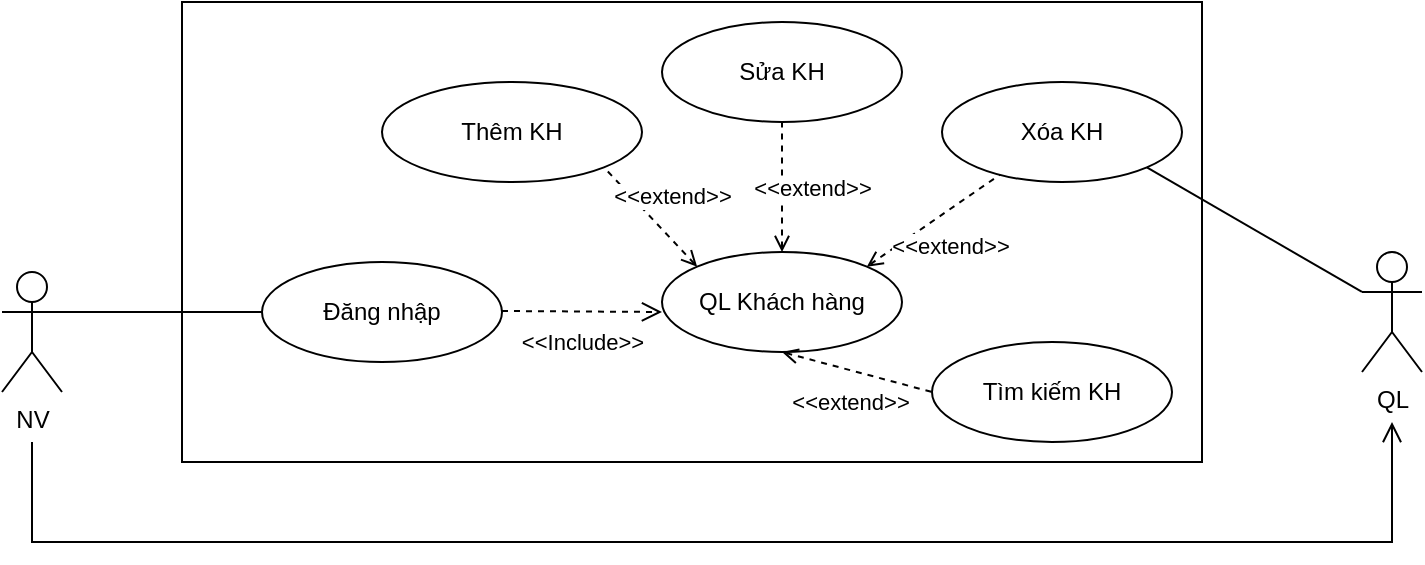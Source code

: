 <mxfile version="13.8.0" type="device"><diagram id="Os4iKd-UEi2Z-YIoAe4c" name="Page-1"><mxGraphModel dx="1249" dy="643" grid="1" gridSize="10" guides="1" tooltips="1" connect="1" arrows="1" fold="1" page="1" pageScale="1" pageWidth="1169" pageHeight="827" math="0" shadow="0"><root><mxCell id="0"/><mxCell id="1" parent="0"/><mxCell id="OMrQ4bXumZaicJK6j2va-7" value="" style="rounded=0;whiteSpace=wrap;html=1;" vertex="1" parent="1"><mxGeometry x="210" y="100" width="510" height="230" as="geometry"/></mxCell><mxCell id="OMrQ4bXumZaicJK6j2va-19" value="" style="edgeStyle=orthogonalEdgeStyle;rounded=0;orthogonalLoop=1;jettySize=auto;html=1;startArrow=none;startFill=0;endArrow=open;endFill=0;endSize=8;strokeWidth=1;" edge="1" parent="1"><mxGeometry relative="1" as="geometry"><mxPoint x="135" y="320" as="sourcePoint"/><mxPoint x="815" y="310" as="targetPoint"/><Array as="points"><mxPoint x="135" y="370"/><mxPoint x="815" y="370"/></Array></mxGeometry></mxCell><mxCell id="OMrQ4bXumZaicJK6j2va-1" value="NV" style="shape=umlActor;verticalLabelPosition=bottom;verticalAlign=top;html=1;outlineConnect=0;" vertex="1" parent="1"><mxGeometry x="120" y="235" width="30" height="60" as="geometry"/></mxCell><mxCell id="OMrQ4bXumZaicJK6j2va-2" value="Đăng nhập" style="ellipse;whiteSpace=wrap;html=1;" vertex="1" parent="1"><mxGeometry x="250" y="230" width="120" height="50" as="geometry"/></mxCell><mxCell id="OMrQ4bXumZaicJK6j2va-3" value="QL Khách hàng" style="ellipse;whiteSpace=wrap;html=1;" vertex="1" parent="1"><mxGeometry x="450" y="225" width="120" height="50" as="geometry"/></mxCell><mxCell id="OMrQ4bXumZaicJK6j2va-4" value="Xóa KH" style="ellipse;whiteSpace=wrap;html=1;" vertex="1" parent="1"><mxGeometry x="590" y="140" width="120" height="50" as="geometry"/></mxCell><mxCell id="OMrQ4bXumZaicJK6j2va-5" value="Sửa KH" style="ellipse;whiteSpace=wrap;html=1;" vertex="1" parent="1"><mxGeometry x="450" y="110" width="120" height="50" as="geometry"/></mxCell><mxCell id="OMrQ4bXumZaicJK6j2va-6" value="Thêm KH" style="ellipse;whiteSpace=wrap;html=1;" vertex="1" parent="1"><mxGeometry x="310" y="140" width="130" height="50" as="geometry"/></mxCell><mxCell id="OMrQ4bXumZaicJK6j2va-9" value="&amp;lt;&amp;lt;Include&amp;gt;&amp;gt;" style="endArrow=open;endSize=8;endFill=0;html=1;dashed=1;strokeWidth=1;startArrow=none;startFill=0;" edge="1" parent="1"><mxGeometry x="0.002" y="-15" width="160" relative="1" as="geometry"><mxPoint x="370" y="254.5" as="sourcePoint"/><mxPoint x="450" y="255" as="targetPoint"/><mxPoint as="offset"/></mxGeometry></mxCell><mxCell id="OMrQ4bXumZaicJK6j2va-10" value="&amp;lt;&amp;lt;extend&amp;gt;&amp;gt;" style="endArrow=none;endSize=16;endFill=0;html=1;dashed=1;strokeWidth=1;startArrow=open;startFill=0;exitX=0;exitY=0;exitDx=0;exitDy=0;entryX=1;entryY=1;entryDx=0;entryDy=0;" edge="1" parent="1" source="OMrQ4bXumZaicJK6j2va-3" target="OMrQ4bXumZaicJK6j2va-6"><mxGeometry x="0.002" y="-15" width="160" relative="1" as="geometry"><mxPoint x="380" y="210" as="sourcePoint"/><mxPoint x="480" y="210.5" as="targetPoint"/><mxPoint as="offset"/></mxGeometry></mxCell><mxCell id="OMrQ4bXumZaicJK6j2va-14" value="" style="endArrow=none;html=1;strokeWidth=1;exitX=1;exitY=0.333;exitDx=0;exitDy=0;exitPerimeter=0;entryX=0;entryY=0.5;entryDx=0;entryDy=0;" edge="1" parent="1" source="OMrQ4bXumZaicJK6j2va-1" target="OMrQ4bXumZaicJK6j2va-2"><mxGeometry width="50" height="50" relative="1" as="geometry"><mxPoint x="560" y="360" as="sourcePoint"/><mxPoint x="610" y="310" as="targetPoint"/></mxGeometry></mxCell><mxCell id="OMrQ4bXumZaicJK6j2va-18" value="QL" style="shape=umlActor;verticalLabelPosition=bottom;verticalAlign=top;html=1;outlineConnect=0;" vertex="1" parent="1"><mxGeometry x="800" y="225" width="30" height="60" as="geometry"/></mxCell><mxCell id="OMrQ4bXumZaicJK6j2va-20" value="Tìm kiếm KH" style="ellipse;whiteSpace=wrap;html=1;" vertex="1" parent="1"><mxGeometry x="585" y="270" width="120" height="50" as="geometry"/></mxCell><mxCell id="OMrQ4bXumZaicJK6j2va-21" value="&amp;lt;&amp;lt;extend&amp;gt;&amp;gt;" style="endArrow=none;endSize=16;endFill=0;html=1;dashed=1;strokeWidth=1;startArrow=open;startFill=0;exitX=0.5;exitY=0;exitDx=0;exitDy=0;entryX=0.5;entryY=1;entryDx=0;entryDy=0;" edge="1" parent="1" source="OMrQ4bXumZaicJK6j2va-3" target="OMrQ4bXumZaicJK6j2va-5"><mxGeometry x="0.002" y="-15" width="160" relative="1" as="geometry"><mxPoint x="477.574" y="242.322" as="sourcePoint"/><mxPoint x="430.962" y="192.678" as="targetPoint"/><mxPoint as="offset"/></mxGeometry></mxCell><mxCell id="OMrQ4bXumZaicJK6j2va-22" value="&amp;lt;&amp;lt;extend&amp;gt;&amp;gt;" style="endArrow=none;endSize=16;endFill=0;html=1;dashed=1;strokeWidth=1;startArrow=open;startFill=0;exitX=1;exitY=0;exitDx=0;exitDy=0;" edge="1" parent="1" source="OMrQ4bXumZaicJK6j2va-3" target="OMrQ4bXumZaicJK6j2va-4"><mxGeometry x="0.002" y="-15" width="160" relative="1" as="geometry"><mxPoint x="520" y="235" as="sourcePoint"/><mxPoint x="520" y="170" as="targetPoint"/><mxPoint as="offset"/></mxGeometry></mxCell><mxCell id="OMrQ4bXumZaicJK6j2va-23" value="&amp;lt;&amp;lt;extend&amp;gt;&amp;gt;" style="endArrow=none;endSize=16;endFill=0;html=1;dashed=1;strokeWidth=1;startArrow=open;startFill=0;exitX=0.5;exitY=1;exitDx=0;exitDy=0;entryX=0;entryY=0.5;entryDx=0;entryDy=0;" edge="1" parent="1" source="OMrQ4bXumZaicJK6j2va-3" target="OMrQ4bXumZaicJK6j2va-20"><mxGeometry x="0.002" y="-15" width="160" relative="1" as="geometry"><mxPoint x="562.426" y="242.322" as="sourcePoint"/><mxPoint x="629.008" y="196.407" as="targetPoint"/><mxPoint as="offset"/></mxGeometry></mxCell><mxCell id="OMrQ4bXumZaicJK6j2va-24" value="" style="endArrow=none;html=1;strokeWidth=1;exitX=0;exitY=0.333;exitDx=0;exitDy=0;exitPerimeter=0;entryX=1;entryY=1;entryDx=0;entryDy=0;" edge="1" parent="1" source="OMrQ4bXumZaicJK6j2va-18" target="OMrQ4bXumZaicJK6j2va-4"><mxGeometry width="50" height="50" relative="1" as="geometry"><mxPoint x="560" y="360" as="sourcePoint"/><mxPoint x="610" y="310" as="targetPoint"/></mxGeometry></mxCell></root></mxGraphModel></diagram></mxfile>